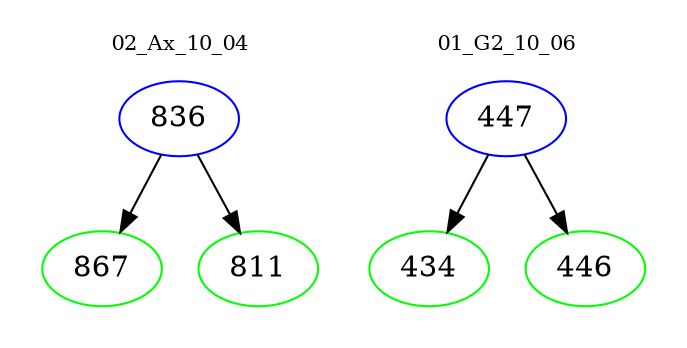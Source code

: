 digraph{
subgraph cluster_0 {
color = white
label = "02_Ax_10_04";
fontsize=10;
T0_836 [label="836", color="blue"]
T0_836 -> T0_867 [color="black"]
T0_867 [label="867", color="green"]
T0_836 -> T0_811 [color="black"]
T0_811 [label="811", color="green"]
}
subgraph cluster_1 {
color = white
label = "01_G2_10_06";
fontsize=10;
T1_447 [label="447", color="blue"]
T1_447 -> T1_434 [color="black"]
T1_434 [label="434", color="green"]
T1_447 -> T1_446 [color="black"]
T1_446 [label="446", color="green"]
}
}
